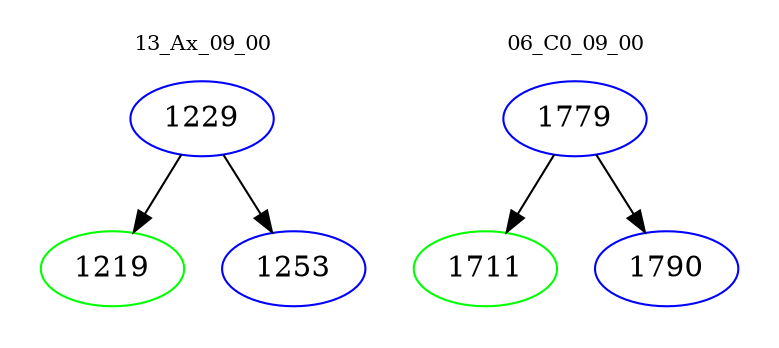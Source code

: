 digraph{
subgraph cluster_0 {
color = white
label = "13_Ax_09_00";
fontsize=10;
T0_1229 [label="1229", color="blue"]
T0_1229 -> T0_1219 [color="black"]
T0_1219 [label="1219", color="green"]
T0_1229 -> T0_1253 [color="black"]
T0_1253 [label="1253", color="blue"]
}
subgraph cluster_1 {
color = white
label = "06_C0_09_00";
fontsize=10;
T1_1779 [label="1779", color="blue"]
T1_1779 -> T1_1711 [color="black"]
T1_1711 [label="1711", color="green"]
T1_1779 -> T1_1790 [color="black"]
T1_1790 [label="1790", color="blue"]
}
}
